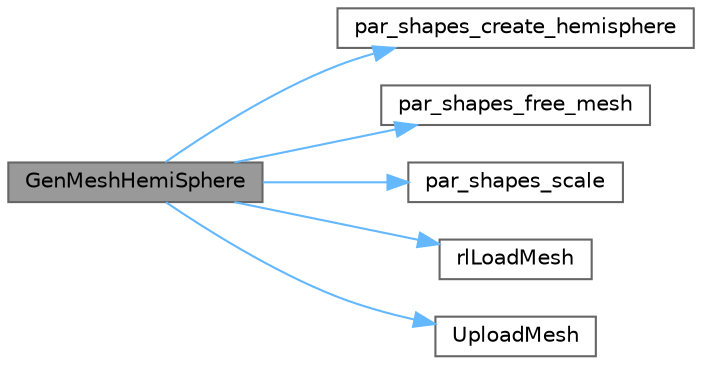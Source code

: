 digraph "GenMeshHemiSphere"
{
 // LATEX_PDF_SIZE
  bgcolor="transparent";
  edge [fontname=Helvetica,fontsize=10,labelfontname=Helvetica,labelfontsize=10];
  node [fontname=Helvetica,fontsize=10,shape=box,height=0.2,width=0.4];
  rankdir="LR";
  Node1 [id="Node000001",label="GenMeshHemiSphere",height=0.2,width=0.4,color="gray40", fillcolor="grey60", style="filled", fontcolor="black",tooltip=" "];
  Node1 -> Node2 [id="edge6_Node000001_Node000002",color="steelblue1",style="solid",tooltip=" "];
  Node2 [id="Node000002",label="par_shapes_create_hemisphere",height=0.2,width=0.4,color="grey40", fillcolor="white", style="filled",URL="$_classes_2lib_2external_2par__shapes_8h.html#ab5bc01e3d8e81861e41c867a19c80405",tooltip=" "];
  Node1 -> Node3 [id="edge7_Node000001_Node000003",color="steelblue1",style="solid",tooltip=" "];
  Node3 [id="Node000003",label="par_shapes_free_mesh",height=0.2,width=0.4,color="grey40", fillcolor="white", style="filled",URL="$_classes_2lib_2external_2par__shapes_8h.html#a57178a1c46a1958990d2451176e9b4cc",tooltip=" "];
  Node1 -> Node4 [id="edge8_Node000001_Node000004",color="steelblue1",style="solid",tooltip=" "];
  Node4 [id="Node000004",label="par_shapes_scale",height=0.2,width=0.4,color="grey40", fillcolor="white", style="filled",URL="$_classes_2lib_2external_2par__shapes_8h.html#a561a10d333656f0f08be18061766ecd8",tooltip=" "];
  Node1 -> Node5 [id="edge9_Node000001_Node000005",color="steelblue1",style="solid",tooltip=" "];
  Node5 [id="Node000005",label="rlLoadMesh",height=0.2,width=0.4,color="grey40", fillcolor="white", style="filled",URL="$_classes_2lib_2raylib_2src_2rlgl_8h.html#acb2632dec901409c784391ac5b44b252",tooltip=" "];
  Node1 -> Node6 [id="edge10_Node000001_Node000006",color="steelblue1",style="solid",tooltip=" "];
  Node6 [id="Node000006",label="UploadMesh",height=0.2,width=0.4,color="grey40", fillcolor="white", style="filled",URL="$_classes_2lib_2rmodels_8c.html#aaa397b7aab872828950091b7270e3e14",tooltip=" "];
}
